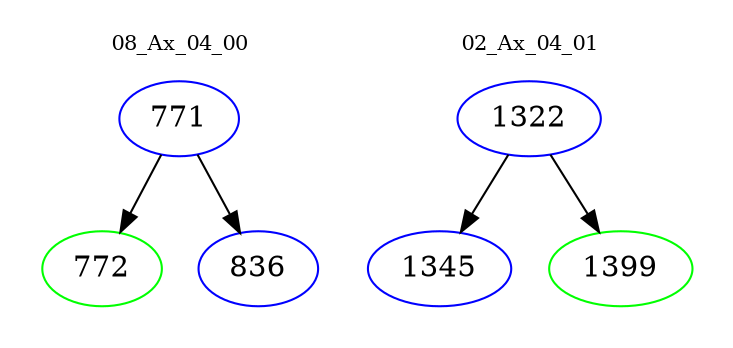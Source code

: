 digraph{
subgraph cluster_0 {
color = white
label = "08_Ax_04_00";
fontsize=10;
T0_771 [label="771", color="blue"]
T0_771 -> T0_772 [color="black"]
T0_772 [label="772", color="green"]
T0_771 -> T0_836 [color="black"]
T0_836 [label="836", color="blue"]
}
subgraph cluster_1 {
color = white
label = "02_Ax_04_01";
fontsize=10;
T1_1322 [label="1322", color="blue"]
T1_1322 -> T1_1345 [color="black"]
T1_1345 [label="1345", color="blue"]
T1_1322 -> T1_1399 [color="black"]
T1_1399 [label="1399", color="green"]
}
}
